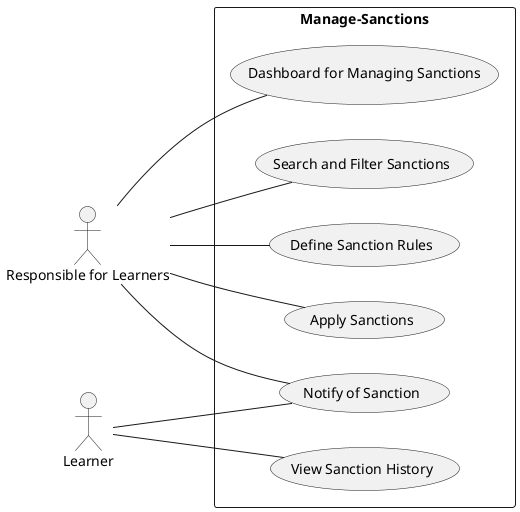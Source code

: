 @startuml
left to right direction
actor "Responsible for Learners" as Admin
actor Learner

rectangle Manage-Sanctions {
  usecase "Define Sanction Rules" as UC1
  usecase "Apply Sanctions" as UC2
  usecase "Notify of Sanction" as UC3
  usecase "View Sanction History" as UC4
  usecase "Dashboard for Managing Sanctions" as UC5
  usecase "Search and Filter Sanctions" as UC6
}

Admin -- UC1
Admin -- UC2
Admin -- UC3
Admin -- UC5
Admin -- UC6
Learner -- UC3
Learner -- UC4
@enduml
